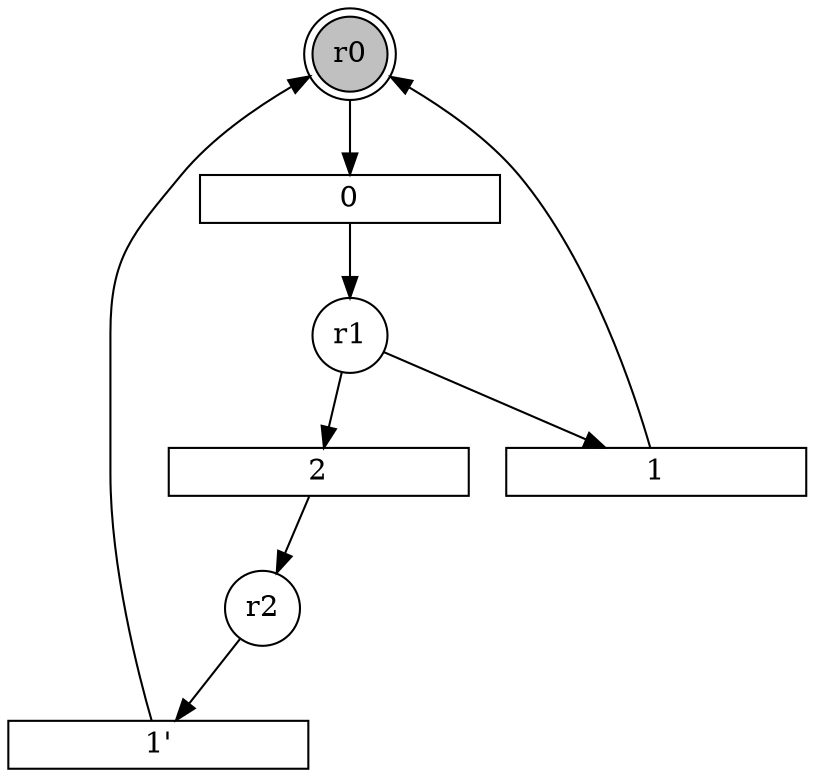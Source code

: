 digraph input1_SM_2_PN{
subgraph initial_place {
	node [shape=doublecircle,fixedsize=true, fixedsize = 2, color = black, fillcolor = gray, style = filled];
	r0;
}
subgraph place {     
	node [shape=circle,fixedsize=true, fixedsize = 2];
	r1;
	r2;
}
subgraph transitions {
	node [shape=rect,height=0.2,width=2, forcelabels = false];
	4 [label = "1'"];
	0;
	1;
	2;
}
	r0 -> 0;
	r1 -> 1;
	r1 -> 2;
	r2 -> 4;
	0 -> r1;
	1 -> r0;
	2 -> r2;
	4 -> r0;
}